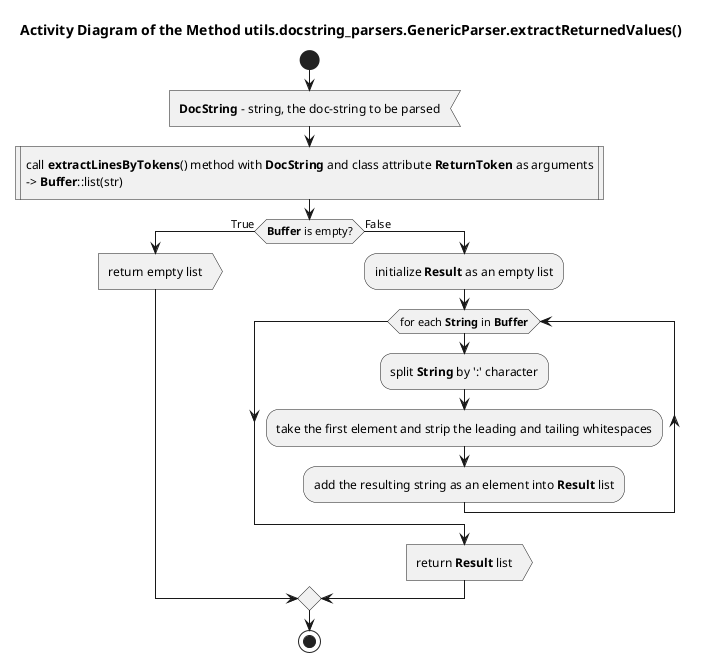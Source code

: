 @startuml pos_utils_docstring_parsers_genericparser_extractreturnedvalues

title Activity Diagram of the Method utils.docstring_parsers.GenericParser.extractReturnedValues()

start

:<b>DocString</b> - string, the doc-string to be parsed<

:call <b>extractLinesByTokens</b>() method with <b>DocString</b> and class attribute <b>ReturnToken</b> as arguments
-> <b>Buffer</b>::list(str)|

if (<b>Buffer</b> is empty?) then (True)
    :return empty list>
else (False)
    :initialize <b>Result</b> as an empty list;
    
    while (for each <b>String</b> in <b>Buffer</b>)
        :split <b>String</b> by ':' character;
        
        :take the first element and strip the leading and tailing whitespaces;
        
        :add the resulting string as an element into <b>Result</b> list;
    end while
    
    :return <b>Result</b> list>
endif

stop

@enduml